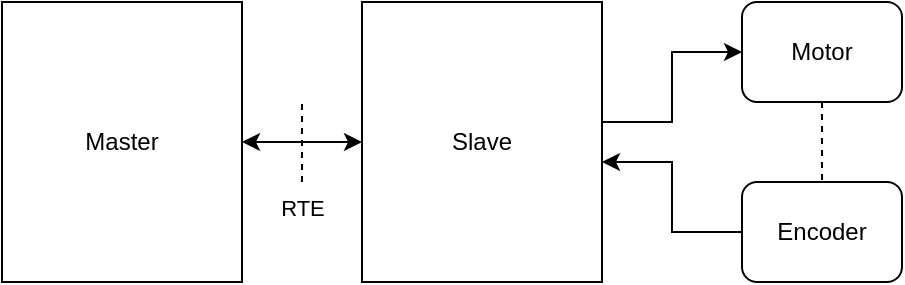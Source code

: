 <mxfile version="15.4.1" type="device"><diagram id="rBEM3SrtY22-uxbRlAuj" name="Page-1"><mxGraphModel dx="813" dy="430" grid="1" gridSize="10" guides="1" tooltips="1" connect="1" arrows="1" fold="1" page="1" pageScale="1" pageWidth="827" pageHeight="1169" math="0" shadow="0"><root><mxCell id="0"/><mxCell id="1" parent="0"/><mxCell id="YhEavUcObKA0l11er8iT-8" style="edgeStyle=orthogonalEdgeStyle;rounded=0;orthogonalLoop=1;jettySize=auto;html=1;startArrow=classic;startFill=1;" edge="1" parent="1" source="YhEavUcObKA0l11er8iT-1" target="YhEavUcObKA0l11er8iT-2"><mxGeometry relative="1" as="geometry"/></mxCell><mxCell id="YhEavUcObKA0l11er8iT-1" value="Master" style="rounded=0;whiteSpace=wrap;html=1;" vertex="1" parent="1"><mxGeometry x="40" y="40" width="120" height="140" as="geometry"/></mxCell><mxCell id="YhEavUcObKA0l11er8iT-6" style="edgeStyle=orthogonalEdgeStyle;rounded=0;orthogonalLoop=1;jettySize=auto;html=1;entryX=0;entryY=0.5;entryDx=0;entryDy=0;" edge="1" parent="1" source="YhEavUcObKA0l11er8iT-2" target="YhEavUcObKA0l11er8iT-3"><mxGeometry relative="1" as="geometry"><Array as="points"><mxPoint x="375" y="100"/><mxPoint x="375" y="65"/></Array></mxGeometry></mxCell><mxCell id="YhEavUcObKA0l11er8iT-2" value="Slave" style="rounded=0;whiteSpace=wrap;html=1;" vertex="1" parent="1"><mxGeometry x="220" y="40" width="120" height="140" as="geometry"/></mxCell><mxCell id="YhEavUcObKA0l11er8iT-5" style="edgeStyle=orthogonalEdgeStyle;rounded=0;orthogonalLoop=1;jettySize=auto;html=1;endArrow=none;endFill=0;dashed=1;" edge="1" parent="1" source="YhEavUcObKA0l11er8iT-3" target="YhEavUcObKA0l11er8iT-4"><mxGeometry relative="1" as="geometry"/></mxCell><mxCell id="YhEavUcObKA0l11er8iT-3" value="Motor" style="rounded=1;whiteSpace=wrap;html=1;" vertex="1" parent="1"><mxGeometry x="410" y="40" width="80" height="50" as="geometry"/></mxCell><mxCell id="YhEavUcObKA0l11er8iT-7" style="edgeStyle=orthogonalEdgeStyle;rounded=0;orthogonalLoop=1;jettySize=auto;html=1;exitX=0;exitY=0.5;exitDx=0;exitDy=0;" edge="1" parent="1" source="YhEavUcObKA0l11er8iT-4" target="YhEavUcObKA0l11er8iT-2"><mxGeometry relative="1" as="geometry"><Array as="points"><mxPoint x="375" y="155"/><mxPoint x="375" y="120"/></Array></mxGeometry></mxCell><mxCell id="YhEavUcObKA0l11er8iT-4" value="Encoder" style="rounded=1;whiteSpace=wrap;html=1;" vertex="1" parent="1"><mxGeometry x="410" y="130" width="80" height="50" as="geometry"/></mxCell><mxCell id="YhEavUcObKA0l11er8iT-9" value="" style="endArrow=none;dashed=1;html=1;rounded=0;edgeStyle=orthogonalEdgeStyle;" edge="1" parent="1"><mxGeometry width="50" height="50" relative="1" as="geometry"><mxPoint x="190" y="130" as="sourcePoint"/><mxPoint x="190" y="90" as="targetPoint"/><Array as="points"><mxPoint x="190" y="110"/><mxPoint x="190" y="110"/></Array></mxGeometry></mxCell><mxCell id="YhEavUcObKA0l11er8iT-10" value="RTE" style="edgeLabel;html=1;align=center;verticalAlign=top;resizable=0;points=[];" vertex="1" connectable="0" parent="YhEavUcObKA0l11er8iT-9"><mxGeometry x="-0.73" y="-1" relative="1" as="geometry"><mxPoint x="-1" y="5" as="offset"/></mxGeometry></mxCell></root></mxGraphModel></diagram></mxfile>